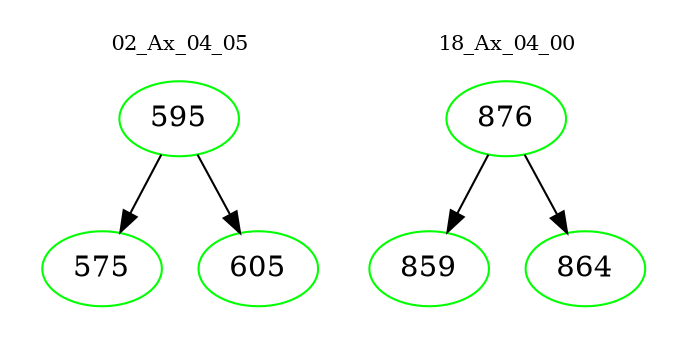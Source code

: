digraph{
subgraph cluster_0 {
color = white
label = "02_Ax_04_05";
fontsize=10;
T0_595 [label="595", color="green"]
T0_595 -> T0_575 [color="black"]
T0_575 [label="575", color="green"]
T0_595 -> T0_605 [color="black"]
T0_605 [label="605", color="green"]
}
subgraph cluster_1 {
color = white
label = "18_Ax_04_00";
fontsize=10;
T1_876 [label="876", color="green"]
T1_876 -> T1_859 [color="black"]
T1_859 [label="859", color="green"]
T1_876 -> T1_864 [color="black"]
T1_864 [label="864", color="green"]
}
}
